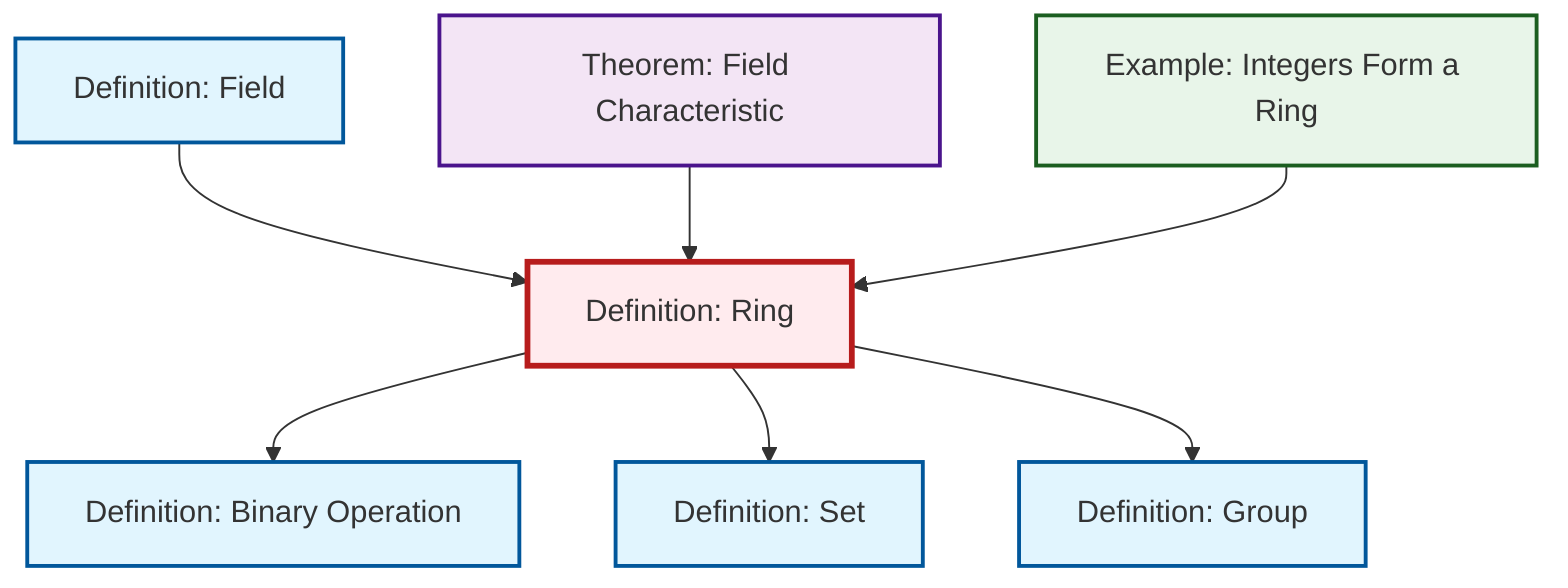 graph TD
    classDef definition fill:#e1f5fe,stroke:#01579b,stroke-width:2px
    classDef theorem fill:#f3e5f5,stroke:#4a148c,stroke-width:2px
    classDef axiom fill:#fff3e0,stroke:#e65100,stroke-width:2px
    classDef example fill:#e8f5e9,stroke:#1b5e20,stroke-width:2px
    classDef current fill:#ffebee,stroke:#b71c1c,stroke-width:3px
    def-ring["Definition: Ring"]:::definition
    def-set["Definition: Set"]:::definition
    ex-integers-ring["Example: Integers Form a Ring"]:::example
    def-binary-operation["Definition: Binary Operation"]:::definition
    def-group["Definition: Group"]:::definition
    def-field["Definition: Field"]:::definition
    thm-field-characteristic["Theorem: Field Characteristic"]:::theorem
    def-ring --> def-binary-operation
    def-field --> def-ring
    thm-field-characteristic --> def-ring
    def-ring --> def-set
    ex-integers-ring --> def-ring
    def-ring --> def-group
    class def-ring current